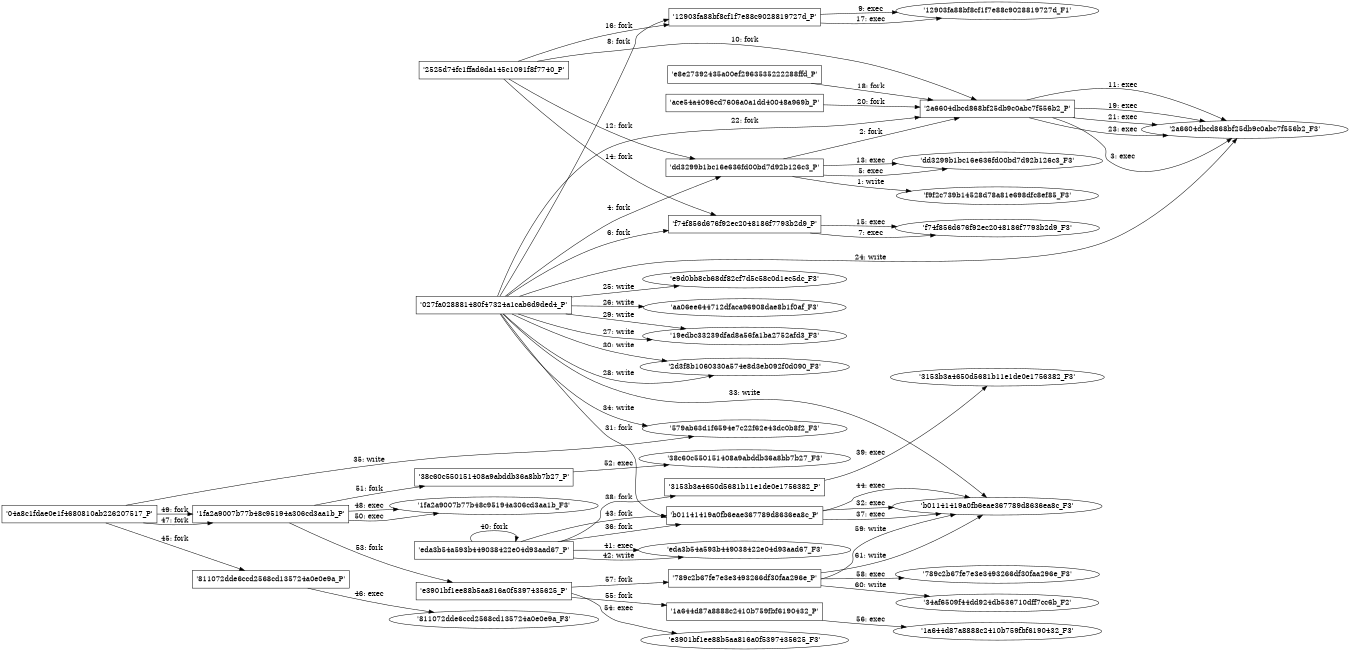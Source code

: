 digraph "D:\Learning\Paper\apt\基于CTI的攻击预警\Dataset\攻击图\ASGfromALLCTI\Chinese Threat Actor Uses Newly-discovered Sidewalk Malware.dot" {
rankdir="LR"
size="9"
fixedsize="false"
splines="true"
nodesep=0.3
ranksep=0
fontsize=10
overlap="scalexy"
engine= "neato"
	"'f9f2c739b14528d78a81e698dfc8ef85_F3'" [node_type=file shape=ellipse]
	"'dd3299b1bc16e636fd00bd7d92b126c3_P'" [node_type=Process shape=box]
	"'dd3299b1bc16e636fd00bd7d92b126c3_P'" -> "'f9f2c739b14528d78a81e698dfc8ef85_F3'" [label="1: write"]
	"'dd3299b1bc16e636fd00bd7d92b126c3_P'" [node_type=Process shape=box]
	"'2a6604dbcd868bf25db9c0abc7f556b2_P'" [node_type=Process shape=box]
	"'dd3299b1bc16e636fd00bd7d92b126c3_P'" -> "'2a6604dbcd868bf25db9c0abc7f556b2_P'" [label="2: fork"]
	"'2a6604dbcd868bf25db9c0abc7f556b2_P'" [node_type=Process shape=box]
	"'2a6604dbcd868bf25db9c0abc7f556b2_F3'" [node_type=File shape=ellipse]
	"'2a6604dbcd868bf25db9c0abc7f556b2_P'" -> "'2a6604dbcd868bf25db9c0abc7f556b2_F3'" [label="3: exec"]
	"'027fa028881480f47324a1cab6d9ded4_P'" [node_type=Process shape=box]
	"'dd3299b1bc16e636fd00bd7d92b126c3_P'" [node_type=Process shape=box]
	"'027fa028881480f47324a1cab6d9ded4_P'" -> "'dd3299b1bc16e636fd00bd7d92b126c3_P'" [label="4: fork"]
	"'dd3299b1bc16e636fd00bd7d92b126c3_P'" [node_type=Process shape=box]
	"'dd3299b1bc16e636fd00bd7d92b126c3_F3'" [node_type=File shape=ellipse]
	"'dd3299b1bc16e636fd00bd7d92b126c3_P'" -> "'dd3299b1bc16e636fd00bd7d92b126c3_F3'" [label="5: exec"]
	"'027fa028881480f47324a1cab6d9ded4_P'" [node_type=Process shape=box]
	"'f74f856d676f92ec2048186f7793b2d9_P'" [node_type=Process shape=box]
	"'027fa028881480f47324a1cab6d9ded4_P'" -> "'f74f856d676f92ec2048186f7793b2d9_P'" [label="6: fork"]
	"'f74f856d676f92ec2048186f7793b2d9_P'" [node_type=Process shape=box]
	"'f74f856d676f92ec2048186f7793b2d9_F3'" [node_type=File shape=ellipse]
	"'f74f856d676f92ec2048186f7793b2d9_P'" -> "'f74f856d676f92ec2048186f7793b2d9_F3'" [label="7: exec"]
	"'027fa028881480f47324a1cab6d9ded4_P'" [node_type=Process shape=box]
	"'12903fa88bf8cf1f7e88c9028819727d_P'" [node_type=Process shape=box]
	"'027fa028881480f47324a1cab6d9ded4_P'" -> "'12903fa88bf8cf1f7e88c9028819727d_P'" [label="8: fork"]
	"'12903fa88bf8cf1f7e88c9028819727d_P'" [node_type=Process shape=box]
	"'12903fa88bf8cf1f7e88c9028819727d_F1'" [node_type=File shape=ellipse]
	"'12903fa88bf8cf1f7e88c9028819727d_P'" -> "'12903fa88bf8cf1f7e88c9028819727d_F1'" [label="9: exec"]
	"'2525d74fc1ffad6da145c1091f8f7740_P'" [node_type=Process shape=box]
	"'2a6604dbcd868bf25db9c0abc7f556b2_P'" [node_type=Process shape=box]
	"'2525d74fc1ffad6da145c1091f8f7740_P'" -> "'2a6604dbcd868bf25db9c0abc7f556b2_P'" [label="10: fork"]
	"'2a6604dbcd868bf25db9c0abc7f556b2_P'" [node_type=Process shape=box]
	"'2a6604dbcd868bf25db9c0abc7f556b2_F3'" [node_type=File shape=ellipse]
	"'2a6604dbcd868bf25db9c0abc7f556b2_P'" -> "'2a6604dbcd868bf25db9c0abc7f556b2_F3'" [label="11: exec"]
	"'2525d74fc1ffad6da145c1091f8f7740_P'" [node_type=Process shape=box]
	"'dd3299b1bc16e636fd00bd7d92b126c3_P'" [node_type=Process shape=box]
	"'2525d74fc1ffad6da145c1091f8f7740_P'" -> "'dd3299b1bc16e636fd00bd7d92b126c3_P'" [label="12: fork"]
	"'dd3299b1bc16e636fd00bd7d92b126c3_P'" [node_type=Process shape=box]
	"'dd3299b1bc16e636fd00bd7d92b126c3_F3'" [node_type=File shape=ellipse]
	"'dd3299b1bc16e636fd00bd7d92b126c3_P'" -> "'dd3299b1bc16e636fd00bd7d92b126c3_F3'" [label="13: exec"]
	"'2525d74fc1ffad6da145c1091f8f7740_P'" [node_type=Process shape=box]
	"'f74f856d676f92ec2048186f7793b2d9_P'" [node_type=Process shape=box]
	"'2525d74fc1ffad6da145c1091f8f7740_P'" -> "'f74f856d676f92ec2048186f7793b2d9_P'" [label="14: fork"]
	"'f74f856d676f92ec2048186f7793b2d9_P'" [node_type=Process shape=box]
	"'f74f856d676f92ec2048186f7793b2d9_F3'" [node_type=File shape=ellipse]
	"'f74f856d676f92ec2048186f7793b2d9_P'" -> "'f74f856d676f92ec2048186f7793b2d9_F3'" [label="15: exec"]
	"'2525d74fc1ffad6da145c1091f8f7740_P'" [node_type=Process shape=box]
	"'12903fa88bf8cf1f7e88c9028819727d_P'" [node_type=Process shape=box]
	"'2525d74fc1ffad6da145c1091f8f7740_P'" -> "'12903fa88bf8cf1f7e88c9028819727d_P'" [label="16: fork"]
	"'12903fa88bf8cf1f7e88c9028819727d_P'" [node_type=Process shape=box]
	"'12903fa88bf8cf1f7e88c9028819727d_F1'" [node_type=File shape=ellipse]
	"'12903fa88bf8cf1f7e88c9028819727d_P'" -> "'12903fa88bf8cf1f7e88c9028819727d_F1'" [label="17: exec"]
	"'e8e27392435a00ef2963535222288ffd_P'" [node_type=Process shape=box]
	"'2a6604dbcd868bf25db9c0abc7f556b2_P'" [node_type=Process shape=box]
	"'e8e27392435a00ef2963535222288ffd_P'" -> "'2a6604dbcd868bf25db9c0abc7f556b2_P'" [label="18: fork"]
	"'2a6604dbcd868bf25db9c0abc7f556b2_P'" [node_type=Process shape=box]
	"'2a6604dbcd868bf25db9c0abc7f556b2_F3'" [node_type=File shape=ellipse]
	"'2a6604dbcd868bf25db9c0abc7f556b2_P'" -> "'2a6604dbcd868bf25db9c0abc7f556b2_F3'" [label="19: exec"]
	"'ace54a4096cd7606a0a1dd40048a969b_P'" [node_type=Process shape=box]
	"'2a6604dbcd868bf25db9c0abc7f556b2_P'" [node_type=Process shape=box]
	"'ace54a4096cd7606a0a1dd40048a969b_P'" -> "'2a6604dbcd868bf25db9c0abc7f556b2_P'" [label="20: fork"]
	"'2a6604dbcd868bf25db9c0abc7f556b2_P'" [node_type=Process shape=box]
	"'2a6604dbcd868bf25db9c0abc7f556b2_F3'" [node_type=File shape=ellipse]
	"'2a6604dbcd868bf25db9c0abc7f556b2_P'" -> "'2a6604dbcd868bf25db9c0abc7f556b2_F3'" [label="21: exec"]
	"'027fa028881480f47324a1cab6d9ded4_P'" [node_type=Process shape=box]
	"'2a6604dbcd868bf25db9c0abc7f556b2_P'" [node_type=Process shape=box]
	"'027fa028881480f47324a1cab6d9ded4_P'" -> "'2a6604dbcd868bf25db9c0abc7f556b2_P'" [label="22: fork"]
	"'2a6604dbcd868bf25db9c0abc7f556b2_P'" [node_type=Process shape=box]
	"'2a6604dbcd868bf25db9c0abc7f556b2_F3'" [node_type=File shape=ellipse]
	"'2a6604dbcd868bf25db9c0abc7f556b2_P'" -> "'2a6604dbcd868bf25db9c0abc7f556b2_F3'" [label="23: exec"]
	"'2a6604dbcd868bf25db9c0abc7f556b2_F3'" [node_type=file shape=ellipse]
	"'027fa028881480f47324a1cab6d9ded4_P'" [node_type=Process shape=box]
	"'027fa028881480f47324a1cab6d9ded4_P'" -> "'2a6604dbcd868bf25db9c0abc7f556b2_F3'" [label="24: write"]
	"'e9d0bb8cb68df82cf7d5c58c0d1ec5dc_F3'" [node_type=file shape=ellipse]
	"'027fa028881480f47324a1cab6d9ded4_P'" [node_type=Process shape=box]
	"'027fa028881480f47324a1cab6d9ded4_P'" -> "'e9d0bb8cb68df82cf7d5c58c0d1ec5dc_F3'" [label="25: write"]
	"'aa06ee644712dfaca96908dae8b1f0af_F3'" [node_type=file shape=ellipse]
	"'027fa028881480f47324a1cab6d9ded4_P'" [node_type=Process shape=box]
	"'027fa028881480f47324a1cab6d9ded4_P'" -> "'aa06ee644712dfaca96908dae8b1f0af_F3'" [label="26: write"]
	"'19edbc33239dfad8a56fa1ba2752afd3_F3'" [node_type=file shape=ellipse]
	"'027fa028881480f47324a1cab6d9ded4_P'" [node_type=Process shape=box]
	"'027fa028881480f47324a1cab6d9ded4_P'" -> "'19edbc33239dfad8a56fa1ba2752afd3_F3'" [label="27: write"]
	"'2d3f8b1060330a574e8d3eb092f0d090_F3'" [node_type=file shape=ellipse]
	"'027fa028881480f47324a1cab6d9ded4_P'" [node_type=Process shape=box]
	"'027fa028881480f47324a1cab6d9ded4_P'" -> "'2d3f8b1060330a574e8d3eb092f0d090_F3'" [label="28: write"]
	"'19edbc33239dfad8a56fa1ba2752afd3_F3'" [node_type=file shape=ellipse]
	"'027fa028881480f47324a1cab6d9ded4_P'" [node_type=Process shape=box]
	"'027fa028881480f47324a1cab6d9ded4_P'" -> "'19edbc33239dfad8a56fa1ba2752afd3_F3'" [label="29: write"]
	"'2d3f8b1060330a574e8d3eb092f0d090_F3'" [node_type=file shape=ellipse]
	"'027fa028881480f47324a1cab6d9ded4_P'" [node_type=Process shape=box]
	"'027fa028881480f47324a1cab6d9ded4_P'" -> "'2d3f8b1060330a574e8d3eb092f0d090_F3'" [label="30: write"]
	"'027fa028881480f47324a1cab6d9ded4_P'" [node_type=Process shape=box]
	"'b01141419a0fb6eae367789d8636ea8c_P'" [node_type=Process shape=box]
	"'027fa028881480f47324a1cab6d9ded4_P'" -> "'b01141419a0fb6eae367789d8636ea8c_P'" [label="31: fork"]
	"'b01141419a0fb6eae367789d8636ea8c_P'" [node_type=Process shape=box]
	"'b01141419a0fb6eae367789d8636ea8c_F3'" [node_type=File shape=ellipse]
	"'b01141419a0fb6eae367789d8636ea8c_P'" -> "'b01141419a0fb6eae367789d8636ea8c_F3'" [label="32: exec"]
	"'b01141419a0fb6eae367789d8636ea8c_F3'" [node_type=file shape=ellipse]
	"'027fa028881480f47324a1cab6d9ded4_P'" [node_type=Process shape=box]
	"'027fa028881480f47324a1cab6d9ded4_P'" -> "'b01141419a0fb6eae367789d8636ea8c_F3'" [label="33: write"]
	"'579ab63d1f6594e7c22f62e43dc0b8f2_F3'" [node_type=file shape=ellipse]
	"'027fa028881480f47324a1cab6d9ded4_P'" [node_type=Process shape=box]
	"'027fa028881480f47324a1cab6d9ded4_P'" -> "'579ab63d1f6594e7c22f62e43dc0b8f2_F3'" [label="34: write"]
	"'579ab63d1f6594e7c22f62e43dc0b8f2_F3'" [node_type=file shape=ellipse]
	"'04a8c1fdae0e1f4680810ab226207517_P'" [node_type=Process shape=box]
	"'04a8c1fdae0e1f4680810ab226207517_P'" -> "'579ab63d1f6594e7c22f62e43dc0b8f2_F3'" [label="35: write"]
	"'eda3b54a593b449038422e04d93aad67_P'" [node_type=Process shape=box]
	"'b01141419a0fb6eae367789d8636ea8c_P'" [node_type=Process shape=box]
	"'eda3b54a593b449038422e04d93aad67_P'" -> "'b01141419a0fb6eae367789d8636ea8c_P'" [label="36: fork"]
	"'b01141419a0fb6eae367789d8636ea8c_P'" [node_type=Process shape=box]
	"'b01141419a0fb6eae367789d8636ea8c_F3'" [node_type=File shape=ellipse]
	"'b01141419a0fb6eae367789d8636ea8c_P'" -> "'b01141419a0fb6eae367789d8636ea8c_F3'" [label="37: exec"]
	"'eda3b54a593b449038422e04d93aad67_P'" [node_type=Process shape=box]
	"'3153b3a4650d5681b11e1de0e1756382_P'" [node_type=Process shape=box]
	"'eda3b54a593b449038422e04d93aad67_P'" -> "'3153b3a4650d5681b11e1de0e1756382_P'" [label="38: fork"]
	"'3153b3a4650d5681b11e1de0e1756382_P'" [node_type=Process shape=box]
	"'3153b3a4650d5681b11e1de0e1756382_F3'" [node_type=File shape=ellipse]
	"'3153b3a4650d5681b11e1de0e1756382_P'" -> "'3153b3a4650d5681b11e1de0e1756382_F3'" [label="39: exec"]
	"'eda3b54a593b449038422e04d93aad67_P'" [node_type=Process shape=box]
	"'eda3b54a593b449038422e04d93aad67_P'" [node_type=Process shape=box]
	"'eda3b54a593b449038422e04d93aad67_P'" -> "'eda3b54a593b449038422e04d93aad67_P'" [label="40: fork"]
	"'eda3b54a593b449038422e04d93aad67_P'" [node_type=Process shape=box]
	"'eda3b54a593b449038422e04d93aad67_F3'" [node_type=File shape=ellipse]
	"'eda3b54a593b449038422e04d93aad67_P'" -> "'eda3b54a593b449038422e04d93aad67_F3'" [label="41: exec"]
	"'eda3b54a593b449038422e04d93aad67_F3'" [node_type=file shape=ellipse]
	"'eda3b54a593b449038422e04d93aad67_P'" [node_type=Process shape=box]
	"'eda3b54a593b449038422e04d93aad67_P'" -> "'eda3b54a593b449038422e04d93aad67_F3'" [label="42: write"]
	"'eda3b54a593b449038422e04d93aad67_P'" [node_type=Process shape=box]
	"'b01141419a0fb6eae367789d8636ea8c_P'" [node_type=Process shape=box]
	"'eda3b54a593b449038422e04d93aad67_P'" -> "'b01141419a0fb6eae367789d8636ea8c_P'" [label="43: fork"]
	"'b01141419a0fb6eae367789d8636ea8c_P'" [node_type=Process shape=box]
	"'b01141419a0fb6eae367789d8636ea8c_F3'" [node_type=File shape=ellipse]
	"'b01141419a0fb6eae367789d8636ea8c_P'" -> "'b01141419a0fb6eae367789d8636ea8c_F3'" [label="44: exec"]
	"'04a8c1fdae0e1f4680810ab226207517_P'" [node_type=Process shape=box]
	"'811072dde6ccd2568cd135724a0e0e9a_P'" [node_type=Process shape=box]
	"'04a8c1fdae0e1f4680810ab226207517_P'" -> "'811072dde6ccd2568cd135724a0e0e9a_P'" [label="45: fork"]
	"'811072dde6ccd2568cd135724a0e0e9a_P'" [node_type=Process shape=box]
	"'811072dde6ccd2568cd135724a0e0e9a_F3'" [node_type=File shape=ellipse]
	"'811072dde6ccd2568cd135724a0e0e9a_P'" -> "'811072dde6ccd2568cd135724a0e0e9a_F3'" [label="46: exec"]
	"'04a8c1fdae0e1f4680810ab226207517_P'" [node_type=Process shape=box]
	"'1fa2a9007b77b48c95194a306cd3aa1b_P'" [node_type=Process shape=box]
	"'04a8c1fdae0e1f4680810ab226207517_P'" -> "'1fa2a9007b77b48c95194a306cd3aa1b_P'" [label="47: fork"]
	"'1fa2a9007b77b48c95194a306cd3aa1b_P'" [node_type=Process shape=box]
	"'1fa2a9007b77b48c95194a306cd3aa1b_F3'" [node_type=File shape=ellipse]
	"'1fa2a9007b77b48c95194a306cd3aa1b_P'" -> "'1fa2a9007b77b48c95194a306cd3aa1b_F3'" [label="48: exec"]
	"'04a8c1fdae0e1f4680810ab226207517_P'" [node_type=Process shape=box]
	"'1fa2a9007b77b48c95194a306cd3aa1b_P'" [node_type=Process shape=box]
	"'04a8c1fdae0e1f4680810ab226207517_P'" -> "'1fa2a9007b77b48c95194a306cd3aa1b_P'" [label="49: fork"]
	"'1fa2a9007b77b48c95194a306cd3aa1b_P'" [node_type=Process shape=box]
	"'1fa2a9007b77b48c95194a306cd3aa1b_F3'" [node_type=File shape=ellipse]
	"'1fa2a9007b77b48c95194a306cd3aa1b_P'" -> "'1fa2a9007b77b48c95194a306cd3aa1b_F3'" [label="50: exec"]
	"'1fa2a9007b77b48c95194a306cd3aa1b_P'" [node_type=Process shape=box]
	"'38c60c550151408a9abddb36a8bb7b27_P'" [node_type=Process shape=box]
	"'1fa2a9007b77b48c95194a306cd3aa1b_P'" -> "'38c60c550151408a9abddb36a8bb7b27_P'" [label="51: fork"]
	"'38c60c550151408a9abddb36a8bb7b27_P'" [node_type=Process shape=box]
	"'38c60c550151408a9abddb36a8bb7b27_F3'" [node_type=File shape=ellipse]
	"'38c60c550151408a9abddb36a8bb7b27_P'" -> "'38c60c550151408a9abddb36a8bb7b27_F3'" [label="52: exec"]
	"'1fa2a9007b77b48c95194a306cd3aa1b_P'" [node_type=Process shape=box]
	"'e3901bf1ee88b5aa816a0f5397435625_P'" [node_type=Process shape=box]
	"'1fa2a9007b77b48c95194a306cd3aa1b_P'" -> "'e3901bf1ee88b5aa816a0f5397435625_P'" [label="53: fork"]
	"'e3901bf1ee88b5aa816a0f5397435625_P'" [node_type=Process shape=box]
	"'e3901bf1ee88b5aa816a0f5397435625_F3'" [node_type=File shape=ellipse]
	"'e3901bf1ee88b5aa816a0f5397435625_P'" -> "'e3901bf1ee88b5aa816a0f5397435625_F3'" [label="54: exec"]
	"'e3901bf1ee88b5aa816a0f5397435625_P'" [node_type=Process shape=box]
	"'1a644d87a8888c2410b759fbf6190432_P'" [node_type=Process shape=box]
	"'e3901bf1ee88b5aa816a0f5397435625_P'" -> "'1a644d87a8888c2410b759fbf6190432_P'" [label="55: fork"]
	"'1a644d87a8888c2410b759fbf6190432_P'" [node_type=Process shape=box]
	"'1a644d87a8888c2410b759fbf6190432_F3'" [node_type=File shape=ellipse]
	"'1a644d87a8888c2410b759fbf6190432_P'" -> "'1a644d87a8888c2410b759fbf6190432_F3'" [label="56: exec"]
	"'e3901bf1ee88b5aa816a0f5397435625_P'" [node_type=Process shape=box]
	"'789c2b67fe7e3e3493266df30faa296e_P'" [node_type=Process shape=box]
	"'e3901bf1ee88b5aa816a0f5397435625_P'" -> "'789c2b67fe7e3e3493266df30faa296e_P'" [label="57: fork"]
	"'789c2b67fe7e3e3493266df30faa296e_P'" [node_type=Process shape=box]
	"'789c2b67fe7e3e3493266df30faa296e_F3'" [node_type=File shape=ellipse]
	"'789c2b67fe7e3e3493266df30faa296e_P'" -> "'789c2b67fe7e3e3493266df30faa296e_F3'" [label="58: exec"]
	"'b01141419a0fb6eae367789d8636ea8c_F3'" [node_type=file shape=ellipse]
	"'789c2b67fe7e3e3493266df30faa296e_P'" [node_type=Process shape=box]
	"'789c2b67fe7e3e3493266df30faa296e_P'" -> "'b01141419a0fb6eae367789d8636ea8c_F3'" [label="59: write"]
	"'34af6509f44dd924db536710dff7cc6b_F2'" [node_type=file shape=ellipse]
	"'789c2b67fe7e3e3493266df30faa296e_P'" [node_type=Process shape=box]
	"'789c2b67fe7e3e3493266df30faa296e_P'" -> "'34af6509f44dd924db536710dff7cc6b_F2'" [label="60: write"]
	"'b01141419a0fb6eae367789d8636ea8c_F3'" [node_type=file shape=ellipse]
	"'789c2b67fe7e3e3493266df30faa296e_P'" [node_type=Process shape=box]
	"'789c2b67fe7e3e3493266df30faa296e_P'" -> "'b01141419a0fb6eae367789d8636ea8c_F3'" [label="61: write"]
}
